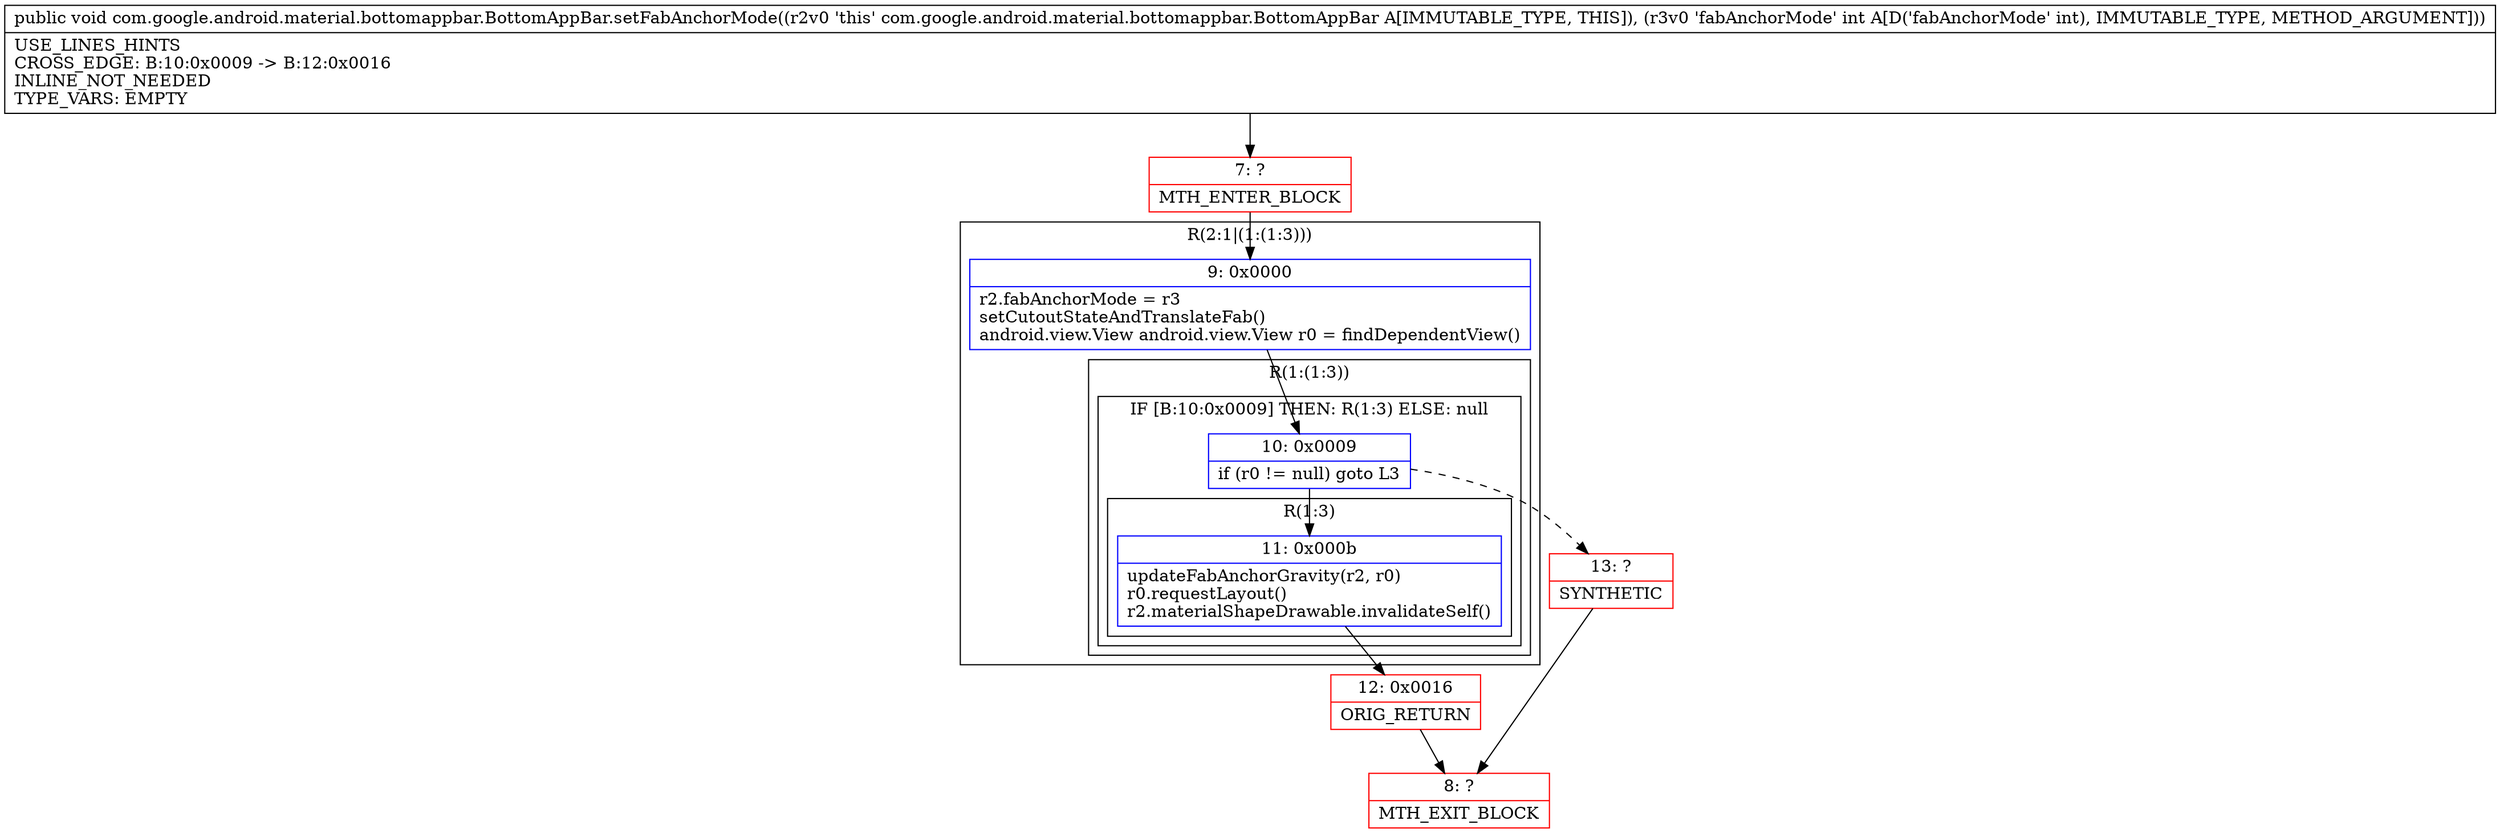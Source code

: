 digraph "CFG forcom.google.android.material.bottomappbar.BottomAppBar.setFabAnchorMode(I)V" {
subgraph cluster_Region_314772555 {
label = "R(2:1|(1:(1:3)))";
node [shape=record,color=blue];
Node_9 [shape=record,label="{9\:\ 0x0000|r2.fabAnchorMode = r3\lsetCutoutStateAndTranslateFab()\landroid.view.View android.view.View r0 = findDependentView()\l}"];
subgraph cluster_Region_1143561385 {
label = "R(1:(1:3))";
node [shape=record,color=blue];
subgraph cluster_IfRegion_229780691 {
label = "IF [B:10:0x0009] THEN: R(1:3) ELSE: null";
node [shape=record,color=blue];
Node_10 [shape=record,label="{10\:\ 0x0009|if (r0 != null) goto L3\l}"];
subgraph cluster_Region_87565994 {
label = "R(1:3)";
node [shape=record,color=blue];
Node_11 [shape=record,label="{11\:\ 0x000b|updateFabAnchorGravity(r2, r0)\lr0.requestLayout()\lr2.materialShapeDrawable.invalidateSelf()\l}"];
}
}
}
}
Node_7 [shape=record,color=red,label="{7\:\ ?|MTH_ENTER_BLOCK\l}"];
Node_12 [shape=record,color=red,label="{12\:\ 0x0016|ORIG_RETURN\l}"];
Node_8 [shape=record,color=red,label="{8\:\ ?|MTH_EXIT_BLOCK\l}"];
Node_13 [shape=record,color=red,label="{13\:\ ?|SYNTHETIC\l}"];
MethodNode[shape=record,label="{public void com.google.android.material.bottomappbar.BottomAppBar.setFabAnchorMode((r2v0 'this' com.google.android.material.bottomappbar.BottomAppBar A[IMMUTABLE_TYPE, THIS]), (r3v0 'fabAnchorMode' int A[D('fabAnchorMode' int), IMMUTABLE_TYPE, METHOD_ARGUMENT]))  | USE_LINES_HINTS\lCROSS_EDGE: B:10:0x0009 \-\> B:12:0x0016\lINLINE_NOT_NEEDED\lTYPE_VARS: EMPTY\l}"];
MethodNode -> Node_7;Node_9 -> Node_10;
Node_10 -> Node_11;
Node_10 -> Node_13[style=dashed];
Node_11 -> Node_12;
Node_7 -> Node_9;
Node_12 -> Node_8;
Node_13 -> Node_8;
}

